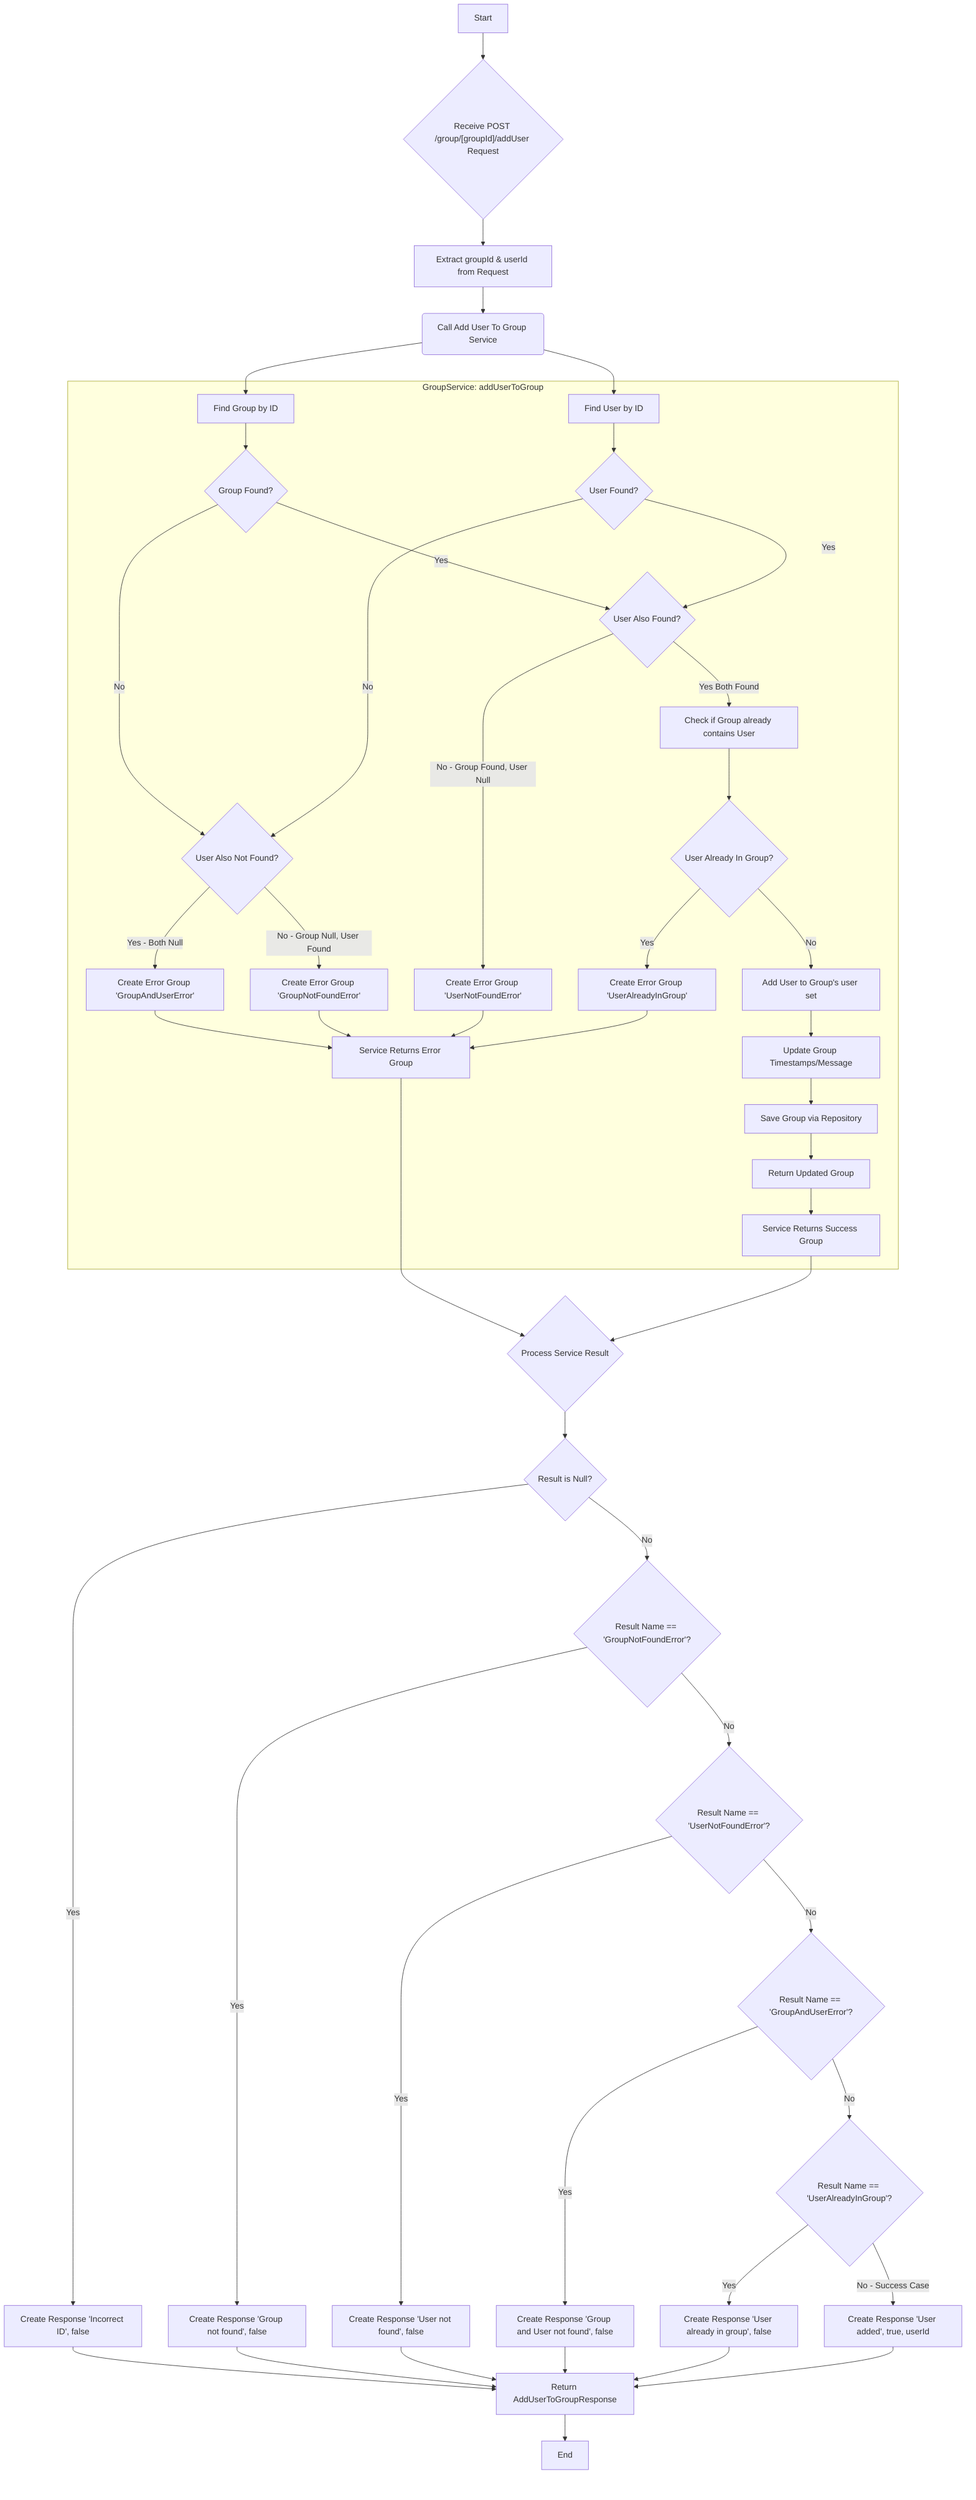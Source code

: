 graph TD
    A[Start] --> B{"Receive POST /group/[groupId]/addUser Request"};
    B --> C[Extract groupId & userId from Request];
    C --> D(Call Add User To Group Service);

subgraph "GroupService: addUserToGroup"
E[Find Group by ID]
F[Find User by ID]
E --> G{Group Found?};
F --> H{User Found?};

G -- No --> I{User Also Not Found?};
H -- No --> I;
G -- Yes --> J{User Also Found?};
H -- Yes --> J;

I -- Yes - Both Null --> K[Create Error Group 'GroupAndUserError'];
I -- No - Group Null, User Found --> L[Create Error Group 'GroupNotFoundError'];

J -- No - Group Found, User Null --> M[Create Error Group 'UserNotFoundError'];
J -- Yes Both Found --> N[Check if Group already contains User];
N --> O{User Already In Group?};
O -- Yes --> P[Create Error Group 'UserAlreadyInGroup'];
O -- No --> Q[Add User to Group's user set];
Q --> R[Update Group Timestamps/Message];
R --> S[Save Group via Repository];
S --> T[Return Updated Group];

K --> U[Service Returns Error Group];
L --> U;
M --> U;
P --> U;
T --> V[Service Returns Success Group]
end

D --> E;
D --> F;

U --> W{Process Service Result};
V --> W;

W --> X{Result is Null?};
X -- Yes --> Y[Create Response 'Incorrect ID', false];

X -- No --> Z1{Result Name == 'GroupNotFoundError'?};
Z1 -- Yes --> AA[Create Response 'Group not found', false];
Z1 -- No --> Z2{Result Name == 'UserNotFoundError'?};
Z2 -- Yes --> BB[Create Response 'User not found', false];
Z2 -- No --> Z3{Result Name == 'GroupAndUserError'?};
Z3 -- Yes --> CC[Create Response 'Group and User not found', false];
Z3 -- No --> Z4{Result Name == 'UserAlreadyInGroup'?};
Z4 -- Yes --> DD[Create Response 'User already in group', false];
Z4 -- No - Success Case --> EE[Create Response 'User added', true, userId];

Y --> FF[Return AddUserToGroupResponse];
AA --> FF;
BB --> FF;
CC --> FF;
DD --> FF;
EE --> FF;

FF --> ZEnd[End];